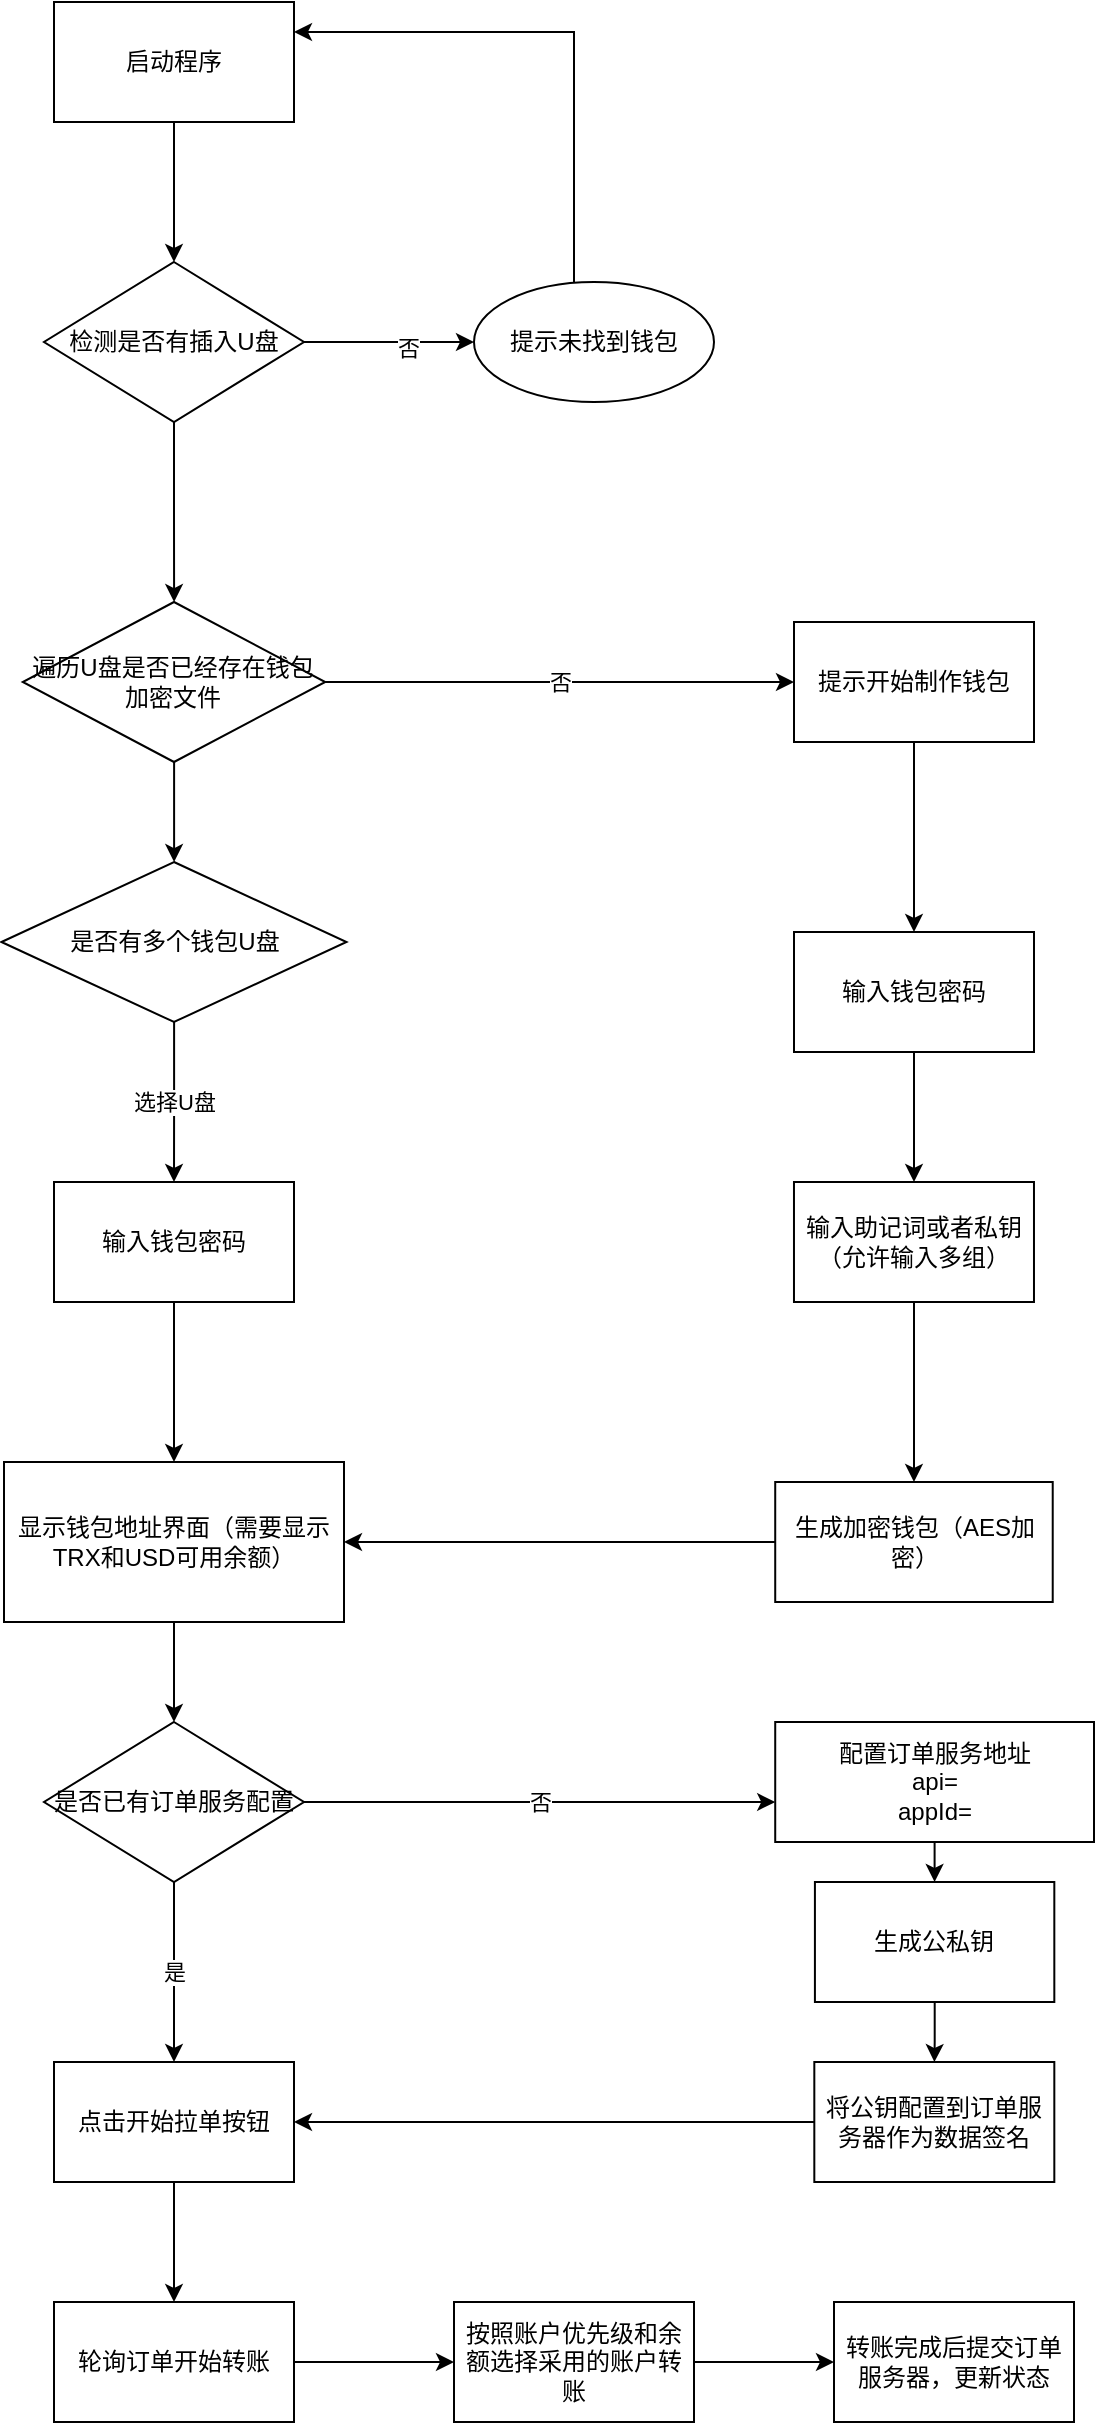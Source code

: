 <mxfile version="18.0.5" type="github">
  <diagram id="fPDhReRPAme99BJQwYK9" name="Page-1">
    <mxGraphModel dx="782" dy="436" grid="1" gridSize="10" guides="1" tooltips="1" connect="1" arrows="1" fold="1" page="1" pageScale="1" pageWidth="827" pageHeight="1169" math="0" shadow="0">
      <root>
        <mxCell id="0" />
        <mxCell id="1" parent="0" />
        <mxCell id="zaFiIXA9nG1pKAVqpKBD-5" value="" style="edgeStyle=orthogonalEdgeStyle;rounded=0;orthogonalLoop=1;jettySize=auto;html=1;" parent="1" source="zaFiIXA9nG1pKAVqpKBD-1" target="zaFiIXA9nG1pKAVqpKBD-4" edge="1">
          <mxGeometry relative="1" as="geometry" />
        </mxCell>
        <mxCell id="zaFiIXA9nG1pKAVqpKBD-1" value="启动程序" style="rounded=0;whiteSpace=wrap;html=1;" parent="1" vertex="1">
          <mxGeometry x="70" y="60" width="120" height="60" as="geometry" />
        </mxCell>
        <mxCell id="zaFiIXA9nG1pKAVqpKBD-7" value="" style="edgeStyle=orthogonalEdgeStyle;rounded=0;orthogonalLoop=1;jettySize=auto;html=1;" parent="1" source="zaFiIXA9nG1pKAVqpKBD-4" target="zaFiIXA9nG1pKAVqpKBD-6" edge="1">
          <mxGeometry relative="1" as="geometry" />
        </mxCell>
        <mxCell id="zaFiIXA9nG1pKAVqpKBD-9" value="否" style="edgeLabel;html=1;align=center;verticalAlign=middle;resizable=0;points=[];" parent="zaFiIXA9nG1pKAVqpKBD-7" vertex="1" connectable="0">
          <mxGeometry x="0.216" y="-3" relative="1" as="geometry">
            <mxPoint as="offset" />
          </mxGeometry>
        </mxCell>
        <mxCell id="zaFiIXA9nG1pKAVqpKBD-11" value="" style="edgeStyle=orthogonalEdgeStyle;rounded=0;orthogonalLoop=1;jettySize=auto;html=1;" parent="1" source="zaFiIXA9nG1pKAVqpKBD-4" target="zaFiIXA9nG1pKAVqpKBD-10" edge="1">
          <mxGeometry relative="1" as="geometry" />
        </mxCell>
        <mxCell id="zaFiIXA9nG1pKAVqpKBD-4" value="&lt;span style=&quot;&quot;&gt;检测是否有插入U盘&lt;/span&gt;" style="rhombus;whiteSpace=wrap;html=1;rounded=0;" parent="1" vertex="1">
          <mxGeometry x="65" y="190" width="130" height="80" as="geometry" />
        </mxCell>
        <mxCell id="zaFiIXA9nG1pKAVqpKBD-8" style="edgeStyle=orthogonalEdgeStyle;rounded=0;orthogonalLoop=1;jettySize=auto;html=1;entryX=1;entryY=0.25;entryDx=0;entryDy=0;" parent="1" source="zaFiIXA9nG1pKAVqpKBD-6" target="zaFiIXA9nG1pKAVqpKBD-1" edge="1">
          <mxGeometry relative="1" as="geometry">
            <Array as="points">
              <mxPoint x="330" y="75" />
            </Array>
          </mxGeometry>
        </mxCell>
        <mxCell id="zaFiIXA9nG1pKAVqpKBD-6" value="提示未找到钱包" style="ellipse;whiteSpace=wrap;html=1;rounded=0;" parent="1" vertex="1">
          <mxGeometry x="280" y="200" width="120" height="60" as="geometry" />
        </mxCell>
        <mxCell id="zaFiIXA9nG1pKAVqpKBD-13" value="否" style="edgeStyle=orthogonalEdgeStyle;rounded=0;orthogonalLoop=1;jettySize=auto;html=1;" parent="1" source="zaFiIXA9nG1pKAVqpKBD-10" target="zaFiIXA9nG1pKAVqpKBD-12" edge="1">
          <mxGeometry relative="1" as="geometry" />
        </mxCell>
        <mxCell id="zaFiIXA9nG1pKAVqpKBD-26" value="" style="edgeStyle=orthogonalEdgeStyle;rounded=0;orthogonalLoop=1;jettySize=auto;html=1;" parent="1" source="zaFiIXA9nG1pKAVqpKBD-10" target="zaFiIXA9nG1pKAVqpKBD-25" edge="1">
          <mxGeometry relative="1" as="geometry" />
        </mxCell>
        <mxCell id="zaFiIXA9nG1pKAVqpKBD-10" value="遍历U盘是否已经存在钱包加密文件" style="rhombus;whiteSpace=wrap;html=1;rounded=0;" parent="1" vertex="1">
          <mxGeometry x="54.38" y="360" width="151.25" height="80" as="geometry" />
        </mxCell>
        <mxCell id="To-tUrie1UpzVCq_ssf6-10" style="edgeStyle=orthogonalEdgeStyle;rounded=0;orthogonalLoop=1;jettySize=auto;html=1;entryX=0.5;entryY=0;entryDx=0;entryDy=0;" edge="1" parent="1" source="zaFiIXA9nG1pKAVqpKBD-12" target="zaFiIXA9nG1pKAVqpKBD-14">
          <mxGeometry relative="1" as="geometry" />
        </mxCell>
        <mxCell id="zaFiIXA9nG1pKAVqpKBD-12" value="提示开始制作钱包" style="whiteSpace=wrap;html=1;rounded=0;" parent="1" vertex="1">
          <mxGeometry x="440" y="370" width="120" height="60" as="geometry" />
        </mxCell>
        <mxCell id="zaFiIXA9nG1pKAVqpKBD-18" value="" style="edgeStyle=orthogonalEdgeStyle;rounded=0;orthogonalLoop=1;jettySize=auto;html=1;" parent="1" source="zaFiIXA9nG1pKAVqpKBD-14" target="zaFiIXA9nG1pKAVqpKBD-17" edge="1">
          <mxGeometry relative="1" as="geometry" />
        </mxCell>
        <mxCell id="zaFiIXA9nG1pKAVqpKBD-14" value="输入钱包密码" style="whiteSpace=wrap;html=1;rounded=0;" parent="1" vertex="1">
          <mxGeometry x="440" y="525" width="120" height="60" as="geometry" />
        </mxCell>
        <mxCell id="zaFiIXA9nG1pKAVqpKBD-24" value="" style="edgeStyle=orthogonalEdgeStyle;rounded=0;orthogonalLoop=1;jettySize=auto;html=1;" parent="1" source="zaFiIXA9nG1pKAVqpKBD-17" target="zaFiIXA9nG1pKAVqpKBD-23" edge="1">
          <mxGeometry relative="1" as="geometry" />
        </mxCell>
        <mxCell id="zaFiIXA9nG1pKAVqpKBD-17" value="输入助记词或者私钥（允许输入多组）" style="whiteSpace=wrap;html=1;rounded=0;" parent="1" vertex="1">
          <mxGeometry x="439.99" y="650" width="120" height="60" as="geometry" />
        </mxCell>
        <mxCell id="To-tUrie1UpzVCq_ssf6-12" style="edgeStyle=orthogonalEdgeStyle;rounded=0;orthogonalLoop=1;jettySize=auto;html=1;entryX=1;entryY=0.5;entryDx=0;entryDy=0;" edge="1" parent="1" source="zaFiIXA9nG1pKAVqpKBD-23" target="To-tUrie1UpzVCq_ssf6-3">
          <mxGeometry relative="1" as="geometry" />
        </mxCell>
        <mxCell id="zaFiIXA9nG1pKAVqpKBD-23" value="生成加密钱包（AES加密）" style="whiteSpace=wrap;html=1;rounded=0;" parent="1" vertex="1">
          <mxGeometry x="430.61" y="800" width="138.75" height="60" as="geometry" />
        </mxCell>
        <mxCell id="zaFiIXA9nG1pKAVqpKBD-28" value="选择U盘" style="edgeStyle=orthogonalEdgeStyle;rounded=0;orthogonalLoop=1;jettySize=auto;html=1;" parent="1" source="zaFiIXA9nG1pKAVqpKBD-25" target="zaFiIXA9nG1pKAVqpKBD-27" edge="1">
          <mxGeometry relative="1" as="geometry" />
        </mxCell>
        <mxCell id="zaFiIXA9nG1pKAVqpKBD-25" value="是否有多个钱包U盘" style="rhombus;whiteSpace=wrap;html=1;rounded=0;" parent="1" vertex="1">
          <mxGeometry x="43.75" y="490" width="172.5" height="80" as="geometry" />
        </mxCell>
        <mxCell id="To-tUrie1UpzVCq_ssf6-4" value="" style="edgeStyle=orthogonalEdgeStyle;rounded=0;orthogonalLoop=1;jettySize=auto;html=1;" edge="1" parent="1" source="zaFiIXA9nG1pKAVqpKBD-27" target="To-tUrie1UpzVCq_ssf6-3">
          <mxGeometry relative="1" as="geometry" />
        </mxCell>
        <mxCell id="zaFiIXA9nG1pKAVqpKBD-27" value="输入钱包密码" style="whiteSpace=wrap;html=1;rounded=0;" parent="1" vertex="1">
          <mxGeometry x="70" y="650" width="120" height="60" as="geometry" />
        </mxCell>
        <mxCell id="To-tUrie1UpzVCq_ssf6-14" style="edgeStyle=orthogonalEdgeStyle;rounded=0;orthogonalLoop=1;jettySize=auto;html=1;" edge="1" parent="1" source="To-tUrie1UpzVCq_ssf6-3" target="To-tUrie1UpzVCq_ssf6-13">
          <mxGeometry relative="1" as="geometry" />
        </mxCell>
        <mxCell id="To-tUrie1UpzVCq_ssf6-3" value="显示钱包地址界面（需要显示TRX和USD可用余额）" style="whiteSpace=wrap;html=1;rounded=0;" vertex="1" parent="1">
          <mxGeometry x="45" y="790" width="170" height="80" as="geometry" />
        </mxCell>
        <mxCell id="To-tUrie1UpzVCq_ssf6-31" value="" style="edgeStyle=orthogonalEdgeStyle;rounded=0;orthogonalLoop=1;jettySize=auto;html=1;" edge="1" parent="1" source="To-tUrie1UpzVCq_ssf6-8" target="To-tUrie1UpzVCq_ssf6-30">
          <mxGeometry relative="1" as="geometry" />
        </mxCell>
        <mxCell id="To-tUrie1UpzVCq_ssf6-8" value="轮询订单开始转账" style="whiteSpace=wrap;html=1;rounded=0;" vertex="1" parent="1">
          <mxGeometry x="70" y="1210" width="120" height="60" as="geometry" />
        </mxCell>
        <mxCell id="To-tUrie1UpzVCq_ssf6-18" value="是" style="edgeStyle=orthogonalEdgeStyle;rounded=0;orthogonalLoop=1;jettySize=auto;html=1;" edge="1" parent="1" source="To-tUrie1UpzVCq_ssf6-13" target="To-tUrie1UpzVCq_ssf6-17">
          <mxGeometry relative="1" as="geometry" />
        </mxCell>
        <mxCell id="To-tUrie1UpzVCq_ssf6-21" value="否" style="edgeStyle=orthogonalEdgeStyle;rounded=0;orthogonalLoop=1;jettySize=auto;html=1;" edge="1" parent="1" source="To-tUrie1UpzVCq_ssf6-13" target="To-tUrie1UpzVCq_ssf6-20">
          <mxGeometry relative="1" as="geometry">
            <Array as="points">
              <mxPoint x="230" y="960" />
              <mxPoint x="230" y="960" />
            </Array>
          </mxGeometry>
        </mxCell>
        <mxCell id="To-tUrie1UpzVCq_ssf6-13" value="是否已有订单服务配置" style="rhombus;whiteSpace=wrap;html=1;" vertex="1" parent="1">
          <mxGeometry x="65" y="920" width="130" height="80" as="geometry" />
        </mxCell>
        <mxCell id="To-tUrie1UpzVCq_ssf6-19" value="" style="edgeStyle=orthogonalEdgeStyle;rounded=0;orthogonalLoop=1;jettySize=auto;html=1;" edge="1" parent="1" source="To-tUrie1UpzVCq_ssf6-17" target="To-tUrie1UpzVCq_ssf6-8">
          <mxGeometry relative="1" as="geometry" />
        </mxCell>
        <mxCell id="To-tUrie1UpzVCq_ssf6-17" value="点击开始拉单按钮" style="whiteSpace=wrap;html=1;" vertex="1" parent="1">
          <mxGeometry x="70" y="1090" width="120" height="60" as="geometry" />
        </mxCell>
        <mxCell id="To-tUrie1UpzVCq_ssf6-23" value="" style="edgeStyle=orthogonalEdgeStyle;rounded=0;orthogonalLoop=1;jettySize=auto;html=1;" edge="1" parent="1" source="To-tUrie1UpzVCq_ssf6-20" target="To-tUrie1UpzVCq_ssf6-22">
          <mxGeometry relative="1" as="geometry" />
        </mxCell>
        <mxCell id="To-tUrie1UpzVCq_ssf6-20" value="配置订单服务地址&lt;br&gt;api=&lt;br&gt;appId=" style="whiteSpace=wrap;html=1;" vertex="1" parent="1">
          <mxGeometry x="430.61" y="920" width="159.39" height="60" as="geometry" />
        </mxCell>
        <mxCell id="To-tUrie1UpzVCq_ssf6-26" value="" style="edgeStyle=orthogonalEdgeStyle;rounded=0;orthogonalLoop=1;jettySize=auto;html=1;" edge="1" parent="1" source="To-tUrie1UpzVCq_ssf6-22" target="To-tUrie1UpzVCq_ssf6-25">
          <mxGeometry relative="1" as="geometry" />
        </mxCell>
        <mxCell id="To-tUrie1UpzVCq_ssf6-22" value="生成公私钥" style="whiteSpace=wrap;html=1;" vertex="1" parent="1">
          <mxGeometry x="450.46" y="1000" width="119.7" height="60" as="geometry" />
        </mxCell>
        <mxCell id="To-tUrie1UpzVCq_ssf6-27" style="edgeStyle=orthogonalEdgeStyle;rounded=0;orthogonalLoop=1;jettySize=auto;html=1;entryX=1;entryY=0.5;entryDx=0;entryDy=0;" edge="1" parent="1" source="To-tUrie1UpzVCq_ssf6-25" target="To-tUrie1UpzVCq_ssf6-17">
          <mxGeometry relative="1" as="geometry" />
        </mxCell>
        <mxCell id="To-tUrie1UpzVCq_ssf6-25" value="将公钥配置到订单服务器作为数据签名" style="whiteSpace=wrap;html=1;" vertex="1" parent="1">
          <mxGeometry x="450.16" y="1090" width="120" height="60" as="geometry" />
        </mxCell>
        <mxCell id="To-tUrie1UpzVCq_ssf6-33" value="" style="edgeStyle=orthogonalEdgeStyle;rounded=0;orthogonalLoop=1;jettySize=auto;html=1;" edge="1" parent="1" source="To-tUrie1UpzVCq_ssf6-30" target="To-tUrie1UpzVCq_ssf6-32">
          <mxGeometry relative="1" as="geometry" />
        </mxCell>
        <mxCell id="To-tUrie1UpzVCq_ssf6-30" value="按照账户优先级和余额选择采用的账户转账" style="whiteSpace=wrap;html=1;rounded=0;" vertex="1" parent="1">
          <mxGeometry x="270" y="1210" width="120" height="60" as="geometry" />
        </mxCell>
        <mxCell id="To-tUrie1UpzVCq_ssf6-32" value="转账完成后提交订单服务器，更新状态" style="whiteSpace=wrap;html=1;rounded=0;" vertex="1" parent="1">
          <mxGeometry x="460" y="1210" width="120" height="60" as="geometry" />
        </mxCell>
      </root>
    </mxGraphModel>
  </diagram>
</mxfile>
